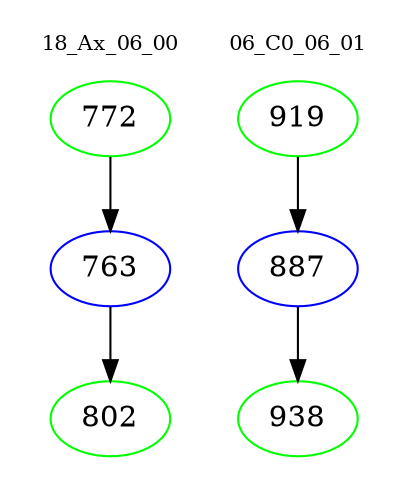 digraph{
subgraph cluster_0 {
color = white
label = "18_Ax_06_00";
fontsize=10;
T0_772 [label="772", color="green"]
T0_772 -> T0_763 [color="black"]
T0_763 [label="763", color="blue"]
T0_763 -> T0_802 [color="black"]
T0_802 [label="802", color="green"]
}
subgraph cluster_1 {
color = white
label = "06_C0_06_01";
fontsize=10;
T1_919 [label="919", color="green"]
T1_919 -> T1_887 [color="black"]
T1_887 [label="887", color="blue"]
T1_887 -> T1_938 [color="black"]
T1_938 [label="938", color="green"]
}
}
